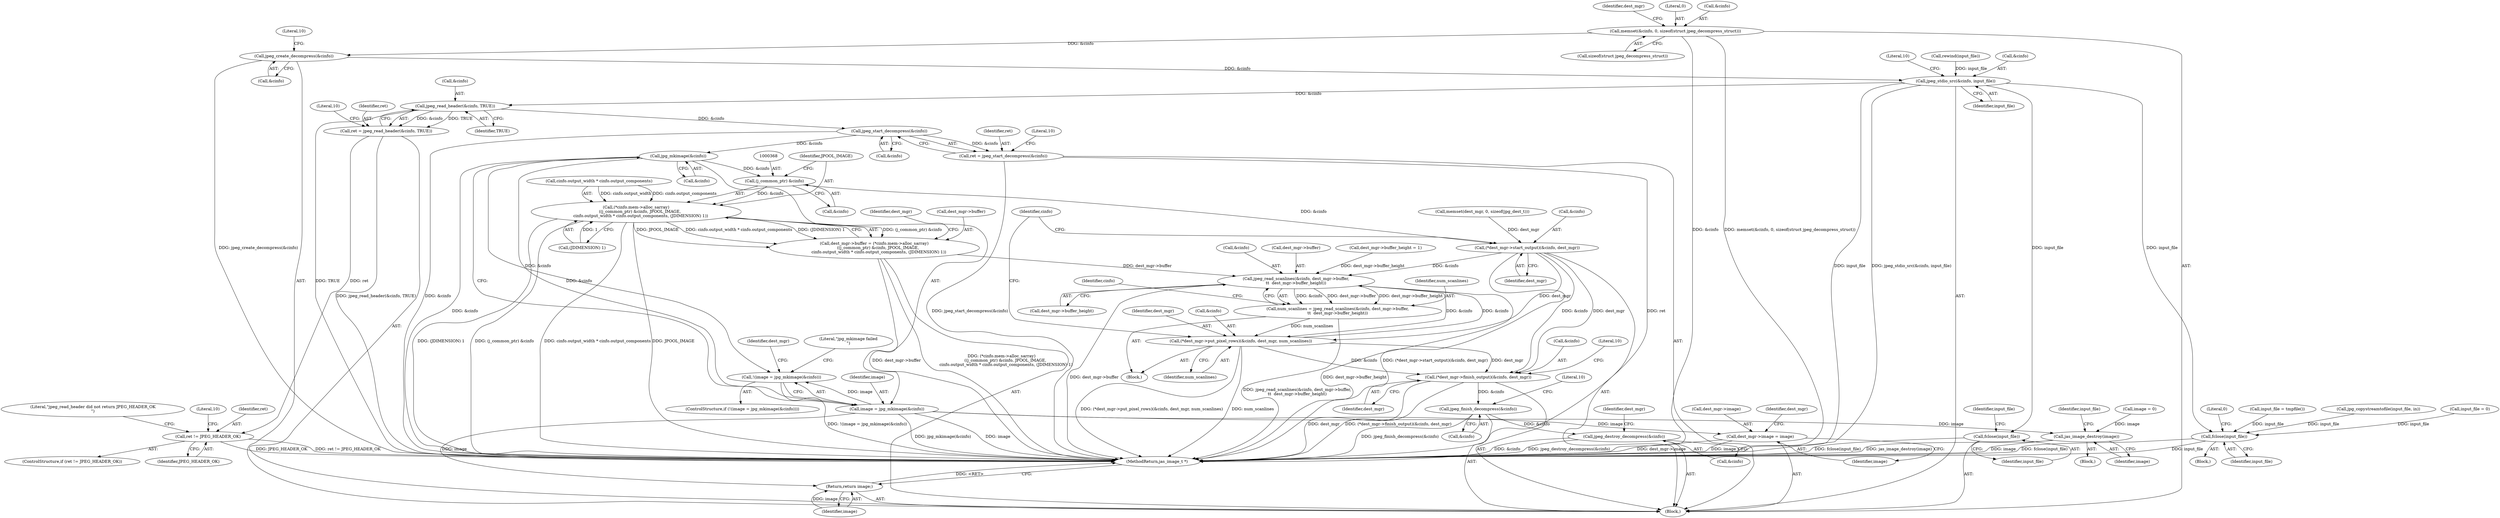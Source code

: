 digraph "0_jasper_d42b2388f7f8e0332c846675133acea151fc557a_40@API" {
"1000134" [label="(Call,memset(&cinfo, 0, sizeof(struct jpeg_decompress_struct)))"];
"1000194" [label="(Call,jpeg_create_decompress(&cinfo))"];
"1000205" [label="(Call,jpeg_stdio_src(&cinfo, input_file))"];
"1000217" [label="(Call,jpeg_read_header(&cinfo, TRUE))"];
"1000215" [label="(Call,ret = jpeg_read_header(&cinfo, TRUE))"];
"1000227" [label="(Call,ret != JPEG_HEADER_OK)"];
"1000256" [label="(Call,jpeg_start_decompress(&cinfo))"];
"1000254" [label="(Call,ret = jpeg_start_decompress(&cinfo))"];
"1000320" [label="(Call,jpg_mkimage(&cinfo))"];
"1000317" [label="(Call,!(image = jpg_mkimage(&cinfo)))"];
"1000318" [label="(Call,image = jpg_mkimage(&cinfo))"];
"1000327" [label="(Call,dest_mgr->image = image)"];
"1000465" [label="(Return,return image;)"];
"1000480" [label="(Call,jas_image_destroy(image))"];
"1000367" [label="(Call,(j_common_ptr) &cinfo)"];
"1000366" [label="(Call,(*cinfo.mem->alloc_sarray)\n      ((j_common_ptr) &cinfo, JPOOL_IMAGE,\n       cinfo.output_width * cinfo.output_components, (JDIMENSION) 1))"];
"1000362" [label="(Call,dest_mgr->buffer = (*cinfo.mem->alloc_sarray)\n      ((j_common_ptr) &cinfo, JPOOL_IMAGE,\n       cinfo.output_width * cinfo.output_components, (JDIMENSION) 1))"];
"1000407" [label="(Call,jpeg_read_scanlines(&cinfo, dest_mgr->buffer,\n\t\t  dest_mgr->buffer_height))"];
"1000405" [label="(Call,num_scanlines = jpeg_read_scanlines(&cinfo, dest_mgr->buffer,\n\t\t  dest_mgr->buffer_height))"];
"1000416" [label="(Call,(*dest_mgr->put_pixel_rows)(&cinfo, dest_mgr, num_scanlines))"];
"1000421" [label="(Call,(*dest_mgr->finish_output)(&cinfo, dest_mgr))"];
"1000431" [label="(Call,jpeg_finish_decompress(&cinfo))"];
"1000440" [label="(Call,jpeg_destroy_decompress(&cinfo))"];
"1000392" [label="(Call,(*dest_mgr->start_output)(&cinfo, dest_mgr))"];
"1000452" [label="(Call,fclose(input_file))"];
"1000485" [label="(Call,fclose(input_file))"];
"1000173" [label="(Call,rewind(input_file))"];
"1000431" [label="(Call,jpeg_finish_decompress(&cinfo))"];
"1000404" [label="(Block,)"];
"1000195" [label="(Call,&cinfo)"];
"1000222" [label="(Literal,10)"];
"1000454" [label="(Call,input_file = 0)"];
"1000320" [label="(Call,jpg_mkimage(&cinfo))"];
"1000372" [label="(Call,cinfo.output_width * cinfo.output_components)"];
"1000216" [label="(Identifier,ret)"];
"1000318" [label="(Call,image = jpg_mkimage(&cinfo))"];
"1000328" [label="(Call,dest_mgr->image)"];
"1000316" [label="(ControlStructure,if (!(image = jpg_mkimage(&cinfo))))"];
"1000226" [label="(ControlStructure,if (ret != JPEG_HEADER_OK))"];
"1000321" [label="(Call,&cinfo)"];
"1000488" [label="(Literal,0)"];
"1000382" [label="(Call,dest_mgr->buffer_height = 1)"];
"1000329" [label="(Identifier,dest_mgr)"];
"1000220" [label="(Identifier,TRUE)"];
"1000421" [label="(Call,(*dest_mgr->finish_output)(&cinfo, dest_mgr))"];
"1000392" [label="(Call,(*dest_mgr->start_output)(&cinfo, dest_mgr))"];
"1000367" [label="(Call,(j_common_ptr) &cinfo)"];
"1000206" [label="(Call,&cinfo)"];
"1000413" [label="(Call,dest_mgr->buffer_height)"];
"1000453" [label="(Identifier,input_file)"];
"1000483" [label="(Identifier,input_file)"];
"1000215" [label="(Call,ret = jpeg_read_header(&cinfo, TRUE))"];
"1000481" [label="(Identifier,image)"];
"1000484" [label="(Block,)"];
"1000363" [label="(Call,dest_mgr->buffer)"];
"1000384" [label="(Identifier,dest_mgr)"];
"1000208" [label="(Identifier,input_file)"];
"1000194" [label="(Call,jpeg_create_decompress(&cinfo))"];
"1000217" [label="(Call,jpeg_read_header(&cinfo, TRUE))"];
"1000486" [label="(Identifier,input_file)"];
"1000256" [label="(Call,jpeg_start_decompress(&cinfo))"];
"1000424" [label="(Identifier,dest_mgr)"];
"1000134" [label="(Call,memset(&cinfo, 0, sizeof(struct jpeg_decompress_struct)))"];
"1000408" [label="(Call,&cinfo)"];
"1000405" [label="(Call,num_scanlines = jpeg_read_scanlines(&cinfo, dest_mgr->buffer,\n\t\t  dest_mgr->buffer_height))"];
"1000140" [label="(Call,memset(dest_mgr, 0, sizeof(jpg_dest_t)))"];
"1000257" [label="(Call,&cinfo)"];
"1000141" [label="(Identifier,dest_mgr)"];
"1000218" [label="(Call,&cinfo)"];
"1000327" [label="(Call,dest_mgr->image = image)"];
"1000395" [label="(Identifier,dest_mgr)"];
"1000229" [label="(Identifier,JPEG_HEADER_OK)"];
"1000319" [label="(Identifier,image)"];
"1000255" [label="(Identifier,ret)"];
"1000260" [label="(Literal,10)"];
"1000432" [label="(Call,&cinfo)"];
"1000420" [label="(Identifier,num_scanlines)"];
"1000419" [label="(Identifier,dest_mgr)"];
"1000210" [label="(Literal,10)"];
"1000366" [label="(Call,(*cinfo.mem->alloc_sarray)\n      ((j_common_ptr) &cinfo, JPOOL_IMAGE,\n       cinfo.output_width * cinfo.output_components, (JDIMENSION) 1))"];
"1000445" [label="(Identifier,dest_mgr)"];
"1000232" [label="(Literal,\"jpeg_read_header did not return JPEG_HEADER_OK\n\")"];
"1000362" [label="(Call,dest_mgr->buffer = (*cinfo.mem->alloc_sarray)\n      ((j_common_ptr) &cinfo, JPOOL_IMAGE,\n       cinfo.output_width * cinfo.output_components, (JDIMENSION) 1))"];
"1000369" [label="(Call,&cinfo)"];
"1000416" [label="(Call,(*dest_mgr->put_pixel_rows)(&cinfo, dest_mgr, num_scanlines))"];
"1000379" [label="(Call,(JDIMENSION) 1)"];
"1000426" [label="(Literal,10)"];
"1000371" [label="(Identifier,JPOOL_IMAGE)"];
"1000150" [label="(Call,image = 0)"];
"1000489" [label="(MethodReturn,jas_image_t *)"];
"1000479" [label="(Block,)"];
"1000317" [label="(Call,!(image = jpg_mkimage(&cinfo)))"];
"1000480" [label="(Call,jas_image_destroy(image))"];
"1000198" [label="(Literal,10)"];
"1000138" [label="(Call,sizeof(struct jpeg_decompress_struct))"];
"1000234" [label="(Literal,10)"];
"1000407" [label="(Call,jpeg_read_scanlines(&cinfo, dest_mgr->buffer,\n\t\t  dest_mgr->buffer_height))"];
"1000422" [label="(Call,&cinfo)"];
"1000418" [label="(Identifier,cinfo)"];
"1000399" [label="(Identifier,cinfo)"];
"1000137" [label="(Literal,0)"];
"1000325" [label="(Literal,\"jpg_mkimage failed\n\")"];
"1000466" [label="(Identifier,image)"];
"1000158" [label="(Call,input_file = tmpfile())"];
"1000254" [label="(Call,ret = jpeg_start_decompress(&cinfo))"];
"1000417" [label="(Call,&cinfo)"];
"1000336" [label="(Identifier,dest_mgr)"];
"1000393" [label="(Call,&cinfo)"];
"1000410" [label="(Call,dest_mgr->buffer)"];
"1000406" [label="(Identifier,num_scanlines)"];
"1000331" [label="(Identifier,image)"];
"1000228" [label="(Identifier,ret)"];
"1000205" [label="(Call,jpeg_stdio_src(&cinfo, input_file))"];
"1000440" [label="(Call,jpeg_destroy_decompress(&cinfo))"];
"1000455" [label="(Identifier,input_file)"];
"1000227" [label="(Call,ret != JPEG_HEADER_OK)"];
"1000435" [label="(Literal,10)"];
"1000465" [label="(Return,return image;)"];
"1000441" [label="(Call,&cinfo)"];
"1000452" [label="(Call,fclose(input_file))"];
"1000112" [label="(Block,)"];
"1000485" [label="(Call,fclose(input_file))"];
"1000135" [label="(Call,&cinfo)"];
"1000166" [label="(Call,jpg_copystreamtofile(input_file, in))"];
"1000134" -> "1000112"  [label="AST: "];
"1000134" -> "1000138"  [label="CFG: "];
"1000135" -> "1000134"  [label="AST: "];
"1000137" -> "1000134"  [label="AST: "];
"1000138" -> "1000134"  [label="AST: "];
"1000141" -> "1000134"  [label="CFG: "];
"1000134" -> "1000489"  [label="DDG: memset(&cinfo, 0, sizeof(struct jpeg_decompress_struct))"];
"1000134" -> "1000489"  [label="DDG: &cinfo"];
"1000134" -> "1000194"  [label="DDG: &cinfo"];
"1000194" -> "1000112"  [label="AST: "];
"1000194" -> "1000195"  [label="CFG: "];
"1000195" -> "1000194"  [label="AST: "];
"1000198" -> "1000194"  [label="CFG: "];
"1000194" -> "1000489"  [label="DDG: jpeg_create_decompress(&cinfo)"];
"1000194" -> "1000205"  [label="DDG: &cinfo"];
"1000205" -> "1000112"  [label="AST: "];
"1000205" -> "1000208"  [label="CFG: "];
"1000206" -> "1000205"  [label="AST: "];
"1000208" -> "1000205"  [label="AST: "];
"1000210" -> "1000205"  [label="CFG: "];
"1000205" -> "1000489"  [label="DDG: input_file"];
"1000205" -> "1000489"  [label="DDG: jpeg_stdio_src(&cinfo, input_file)"];
"1000173" -> "1000205"  [label="DDG: input_file"];
"1000205" -> "1000217"  [label="DDG: &cinfo"];
"1000205" -> "1000452"  [label="DDG: input_file"];
"1000205" -> "1000485"  [label="DDG: input_file"];
"1000217" -> "1000215"  [label="AST: "];
"1000217" -> "1000220"  [label="CFG: "];
"1000218" -> "1000217"  [label="AST: "];
"1000220" -> "1000217"  [label="AST: "];
"1000215" -> "1000217"  [label="CFG: "];
"1000217" -> "1000489"  [label="DDG: TRUE"];
"1000217" -> "1000215"  [label="DDG: &cinfo"];
"1000217" -> "1000215"  [label="DDG: TRUE"];
"1000217" -> "1000256"  [label="DDG: &cinfo"];
"1000215" -> "1000112"  [label="AST: "];
"1000216" -> "1000215"  [label="AST: "];
"1000222" -> "1000215"  [label="CFG: "];
"1000215" -> "1000489"  [label="DDG: jpeg_read_header(&cinfo, TRUE)"];
"1000215" -> "1000227"  [label="DDG: ret"];
"1000227" -> "1000226"  [label="AST: "];
"1000227" -> "1000229"  [label="CFG: "];
"1000228" -> "1000227"  [label="AST: "];
"1000229" -> "1000227"  [label="AST: "];
"1000232" -> "1000227"  [label="CFG: "];
"1000234" -> "1000227"  [label="CFG: "];
"1000227" -> "1000489"  [label="DDG: ret != JPEG_HEADER_OK"];
"1000227" -> "1000489"  [label="DDG: JPEG_HEADER_OK"];
"1000256" -> "1000254"  [label="AST: "];
"1000256" -> "1000257"  [label="CFG: "];
"1000257" -> "1000256"  [label="AST: "];
"1000254" -> "1000256"  [label="CFG: "];
"1000256" -> "1000489"  [label="DDG: &cinfo"];
"1000256" -> "1000254"  [label="DDG: &cinfo"];
"1000256" -> "1000320"  [label="DDG: &cinfo"];
"1000254" -> "1000112"  [label="AST: "];
"1000255" -> "1000254"  [label="AST: "];
"1000260" -> "1000254"  [label="CFG: "];
"1000254" -> "1000489"  [label="DDG: ret"];
"1000254" -> "1000489"  [label="DDG: jpeg_start_decompress(&cinfo)"];
"1000320" -> "1000318"  [label="AST: "];
"1000320" -> "1000321"  [label="CFG: "];
"1000321" -> "1000320"  [label="AST: "];
"1000318" -> "1000320"  [label="CFG: "];
"1000320" -> "1000489"  [label="DDG: &cinfo"];
"1000320" -> "1000317"  [label="DDG: &cinfo"];
"1000320" -> "1000318"  [label="DDG: &cinfo"];
"1000320" -> "1000367"  [label="DDG: &cinfo"];
"1000317" -> "1000316"  [label="AST: "];
"1000317" -> "1000318"  [label="CFG: "];
"1000318" -> "1000317"  [label="AST: "];
"1000325" -> "1000317"  [label="CFG: "];
"1000329" -> "1000317"  [label="CFG: "];
"1000317" -> "1000489"  [label="DDG: !(image = jpg_mkimage(&cinfo))"];
"1000318" -> "1000317"  [label="DDG: image"];
"1000319" -> "1000318"  [label="AST: "];
"1000318" -> "1000489"  [label="DDG: image"];
"1000318" -> "1000489"  [label="DDG: jpg_mkimage(&cinfo)"];
"1000318" -> "1000327"  [label="DDG: image"];
"1000318" -> "1000465"  [label="DDG: image"];
"1000318" -> "1000480"  [label="DDG: image"];
"1000327" -> "1000112"  [label="AST: "];
"1000327" -> "1000331"  [label="CFG: "];
"1000328" -> "1000327"  [label="AST: "];
"1000331" -> "1000327"  [label="AST: "];
"1000336" -> "1000327"  [label="CFG: "];
"1000327" -> "1000489"  [label="DDG: image"];
"1000327" -> "1000489"  [label="DDG: dest_mgr->image"];
"1000465" -> "1000112"  [label="AST: "];
"1000465" -> "1000466"  [label="CFG: "];
"1000466" -> "1000465"  [label="AST: "];
"1000489" -> "1000465"  [label="CFG: "];
"1000465" -> "1000489"  [label="DDG: <RET>"];
"1000466" -> "1000465"  [label="DDG: image"];
"1000480" -> "1000479"  [label="AST: "];
"1000480" -> "1000481"  [label="CFG: "];
"1000481" -> "1000480"  [label="AST: "];
"1000483" -> "1000480"  [label="CFG: "];
"1000480" -> "1000489"  [label="DDG: jas_image_destroy(image)"];
"1000480" -> "1000489"  [label="DDG: image"];
"1000150" -> "1000480"  [label="DDG: image"];
"1000367" -> "1000366"  [label="AST: "];
"1000367" -> "1000369"  [label="CFG: "];
"1000368" -> "1000367"  [label="AST: "];
"1000369" -> "1000367"  [label="AST: "];
"1000371" -> "1000367"  [label="CFG: "];
"1000367" -> "1000366"  [label="DDG: &cinfo"];
"1000367" -> "1000392"  [label="DDG: &cinfo"];
"1000366" -> "1000362"  [label="AST: "];
"1000366" -> "1000379"  [label="CFG: "];
"1000371" -> "1000366"  [label="AST: "];
"1000372" -> "1000366"  [label="AST: "];
"1000379" -> "1000366"  [label="AST: "];
"1000362" -> "1000366"  [label="CFG: "];
"1000366" -> "1000489"  [label="DDG: (JDIMENSION) 1"];
"1000366" -> "1000489"  [label="DDG: (j_common_ptr) &cinfo"];
"1000366" -> "1000489"  [label="DDG: cinfo.output_width * cinfo.output_components"];
"1000366" -> "1000489"  [label="DDG: JPOOL_IMAGE"];
"1000366" -> "1000362"  [label="DDG: (j_common_ptr) &cinfo"];
"1000366" -> "1000362"  [label="DDG: JPOOL_IMAGE"];
"1000366" -> "1000362"  [label="DDG: cinfo.output_width * cinfo.output_components"];
"1000366" -> "1000362"  [label="DDG: (JDIMENSION) 1"];
"1000372" -> "1000366"  [label="DDG: cinfo.output_width"];
"1000372" -> "1000366"  [label="DDG: cinfo.output_components"];
"1000379" -> "1000366"  [label="DDG: 1"];
"1000362" -> "1000112"  [label="AST: "];
"1000363" -> "1000362"  [label="AST: "];
"1000384" -> "1000362"  [label="CFG: "];
"1000362" -> "1000489"  [label="DDG: (*cinfo.mem->alloc_sarray)\n      ((j_common_ptr) &cinfo, JPOOL_IMAGE,\n       cinfo.output_width * cinfo.output_components, (JDIMENSION) 1)"];
"1000362" -> "1000489"  [label="DDG: dest_mgr->buffer"];
"1000362" -> "1000407"  [label="DDG: dest_mgr->buffer"];
"1000407" -> "1000405"  [label="AST: "];
"1000407" -> "1000413"  [label="CFG: "];
"1000408" -> "1000407"  [label="AST: "];
"1000410" -> "1000407"  [label="AST: "];
"1000413" -> "1000407"  [label="AST: "];
"1000405" -> "1000407"  [label="CFG: "];
"1000407" -> "1000489"  [label="DDG: dest_mgr->buffer_height"];
"1000407" -> "1000489"  [label="DDG: dest_mgr->buffer"];
"1000407" -> "1000405"  [label="DDG: &cinfo"];
"1000407" -> "1000405"  [label="DDG: dest_mgr->buffer"];
"1000407" -> "1000405"  [label="DDG: dest_mgr->buffer_height"];
"1000392" -> "1000407"  [label="DDG: &cinfo"];
"1000416" -> "1000407"  [label="DDG: &cinfo"];
"1000382" -> "1000407"  [label="DDG: dest_mgr->buffer_height"];
"1000407" -> "1000416"  [label="DDG: &cinfo"];
"1000405" -> "1000404"  [label="AST: "];
"1000406" -> "1000405"  [label="AST: "];
"1000418" -> "1000405"  [label="CFG: "];
"1000405" -> "1000489"  [label="DDG: jpeg_read_scanlines(&cinfo, dest_mgr->buffer,\n\t\t  dest_mgr->buffer_height)"];
"1000405" -> "1000416"  [label="DDG: num_scanlines"];
"1000416" -> "1000404"  [label="AST: "];
"1000416" -> "1000420"  [label="CFG: "];
"1000417" -> "1000416"  [label="AST: "];
"1000419" -> "1000416"  [label="AST: "];
"1000420" -> "1000416"  [label="AST: "];
"1000399" -> "1000416"  [label="CFG: "];
"1000416" -> "1000489"  [label="DDG: num_scanlines"];
"1000416" -> "1000489"  [label="DDG: (*dest_mgr->put_pixel_rows)(&cinfo, dest_mgr, num_scanlines)"];
"1000392" -> "1000416"  [label="DDG: dest_mgr"];
"1000416" -> "1000421"  [label="DDG: &cinfo"];
"1000416" -> "1000421"  [label="DDG: dest_mgr"];
"1000421" -> "1000112"  [label="AST: "];
"1000421" -> "1000424"  [label="CFG: "];
"1000422" -> "1000421"  [label="AST: "];
"1000424" -> "1000421"  [label="AST: "];
"1000426" -> "1000421"  [label="CFG: "];
"1000421" -> "1000489"  [label="DDG: dest_mgr"];
"1000421" -> "1000489"  [label="DDG: (*dest_mgr->finish_output)(&cinfo, dest_mgr)"];
"1000392" -> "1000421"  [label="DDG: &cinfo"];
"1000392" -> "1000421"  [label="DDG: dest_mgr"];
"1000421" -> "1000431"  [label="DDG: &cinfo"];
"1000431" -> "1000112"  [label="AST: "];
"1000431" -> "1000432"  [label="CFG: "];
"1000432" -> "1000431"  [label="AST: "];
"1000435" -> "1000431"  [label="CFG: "];
"1000431" -> "1000489"  [label="DDG: jpeg_finish_decompress(&cinfo)"];
"1000431" -> "1000440"  [label="DDG: &cinfo"];
"1000440" -> "1000112"  [label="AST: "];
"1000440" -> "1000441"  [label="CFG: "];
"1000441" -> "1000440"  [label="AST: "];
"1000445" -> "1000440"  [label="CFG: "];
"1000440" -> "1000489"  [label="DDG: jpeg_destroy_decompress(&cinfo)"];
"1000440" -> "1000489"  [label="DDG: &cinfo"];
"1000392" -> "1000112"  [label="AST: "];
"1000392" -> "1000395"  [label="CFG: "];
"1000393" -> "1000392"  [label="AST: "];
"1000395" -> "1000392"  [label="AST: "];
"1000399" -> "1000392"  [label="CFG: "];
"1000392" -> "1000489"  [label="DDG: (*dest_mgr->start_output)(&cinfo, dest_mgr)"];
"1000140" -> "1000392"  [label="DDG: dest_mgr"];
"1000452" -> "1000112"  [label="AST: "];
"1000452" -> "1000453"  [label="CFG: "];
"1000453" -> "1000452"  [label="AST: "];
"1000455" -> "1000452"  [label="CFG: "];
"1000452" -> "1000489"  [label="DDG: fclose(input_file)"];
"1000485" -> "1000484"  [label="AST: "];
"1000485" -> "1000486"  [label="CFG: "];
"1000486" -> "1000485"  [label="AST: "];
"1000488" -> "1000485"  [label="CFG: "];
"1000485" -> "1000489"  [label="DDG: input_file"];
"1000485" -> "1000489"  [label="DDG: fclose(input_file)"];
"1000166" -> "1000485"  [label="DDG: input_file"];
"1000158" -> "1000485"  [label="DDG: input_file"];
"1000454" -> "1000485"  [label="DDG: input_file"];
}
